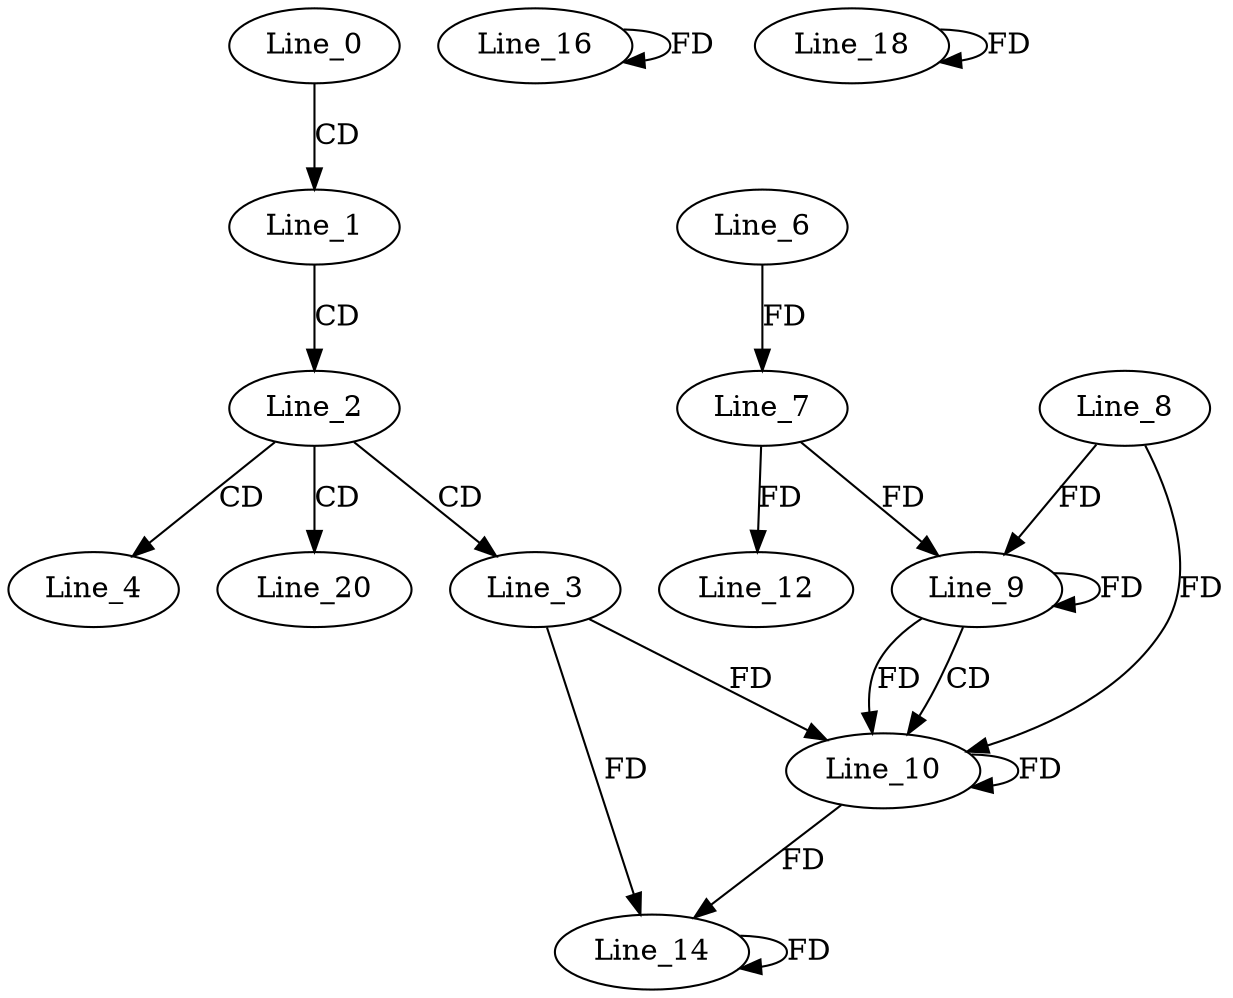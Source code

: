 digraph G {
  Line_0;
  Line_1;
  Line_2;
  Line_3;
  Line_4;
  Line_6;
  Line_7;
  Line_9;
  Line_8;
  Line_9;
  Line_7;
  Line_9;
  Line_10;
  Line_12;
  Line_14;
  Line_14;
  Line_16;
  Line_16;
  Line_18;
  Line_18;
  Line_20;
  Line_0 -> Line_1 [ label="CD" ];
  Line_1 -> Line_2 [ label="CD" ];
  Line_2 -> Line_3 [ label="CD" ];
  Line_2 -> Line_4 [ label="CD" ];
  Line_6 -> Line_7 [ label="FD" ];
  Line_9 -> Line_9 [ label="FD" ];
  Line_8 -> Line_9 [ label="FD" ];
  Line_7 -> Line_9 [ label="FD" ];
  Line_9 -> Line_10 [ label="CD" ];
  Line_10 -> Line_10 [ label="FD" ];
  Line_3 -> Line_10 [ label="FD" ];
  Line_9 -> Line_10 [ label="FD" ];
  Line_8 -> Line_10 [ label="FD" ];
  Line_7 -> Line_12 [ label="FD" ];
  Line_10 -> Line_14 [ label="FD" ];
  Line_3 -> Line_14 [ label="FD" ];
  Line_14 -> Line_14 [ label="FD" ];
  Line_16 -> Line_16 [ label="FD" ];
  Line_18 -> Line_18 [ label="FD" ];
  Line_2 -> Line_20 [ label="CD" ];
}
